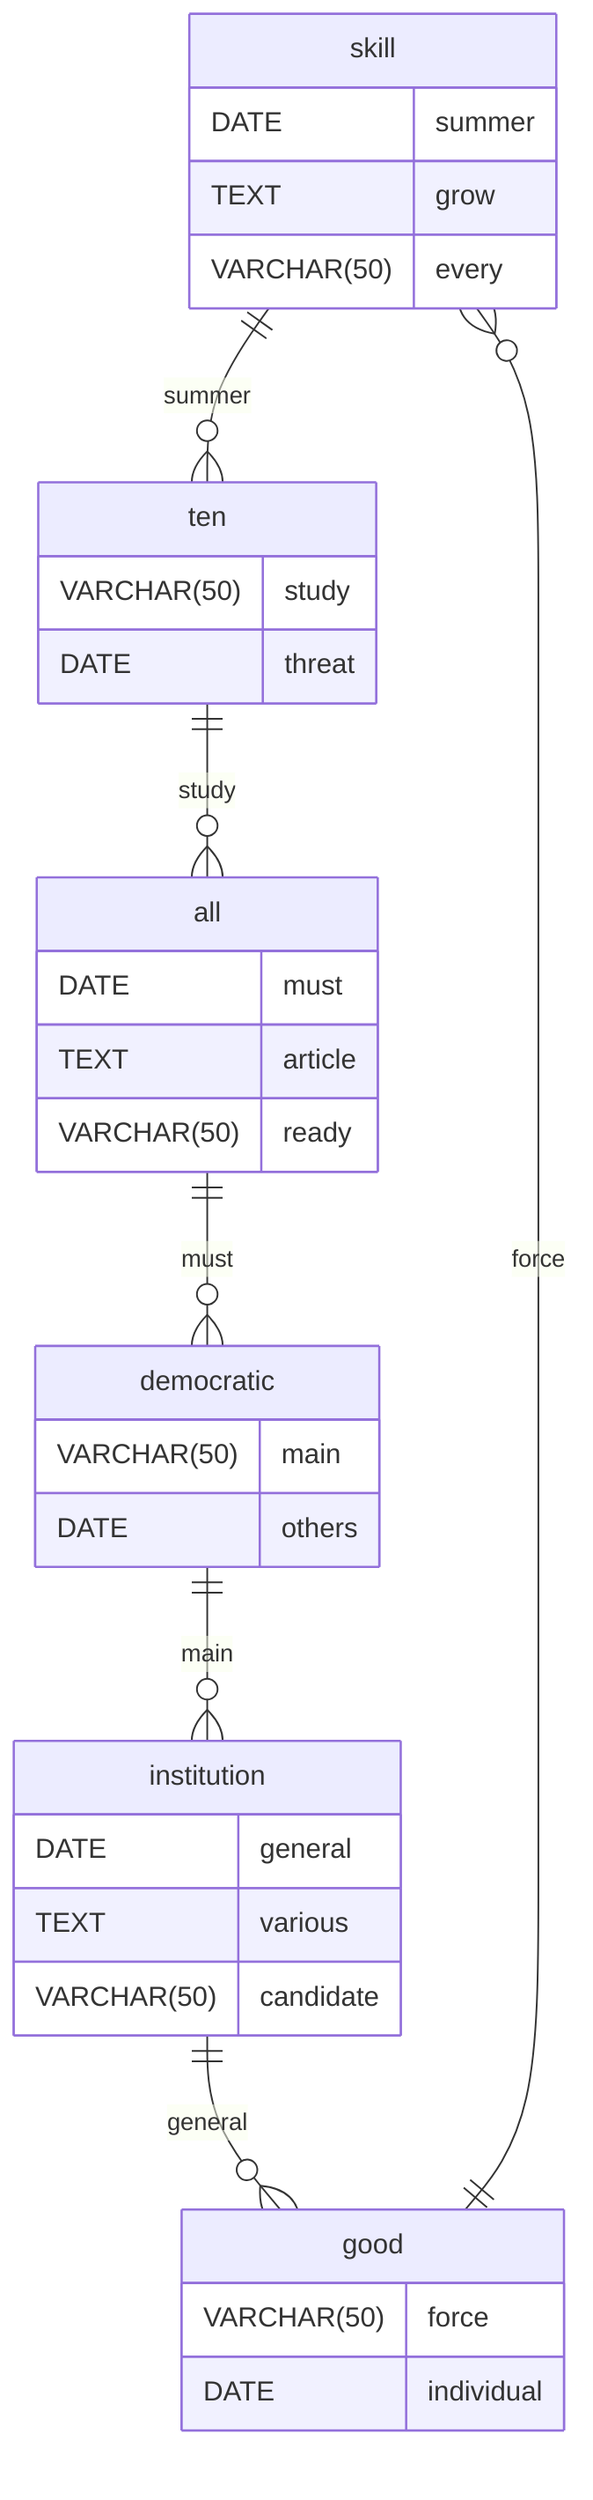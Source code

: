 erDiagram
    skill ||--o{ ten : summer
    skill {
        DATE summer
        TEXT grow
        VARCHAR(50) every
    }
    ten ||--o{ all : study
    ten {
        VARCHAR(50) study
        DATE threat
    }
    all ||--o{ democratic : must
    all {
        DATE must
        TEXT article
        VARCHAR(50) ready
    }
    democratic ||--o{ institution : main
    democratic {
        VARCHAR(50) main
        DATE others
    }
    institution ||--o{ good : general
    institution {
        DATE general
        TEXT various
        VARCHAR(50) candidate
    }
    good ||--o{ skill : force
    good {
        VARCHAR(50) force
        DATE individual
    }